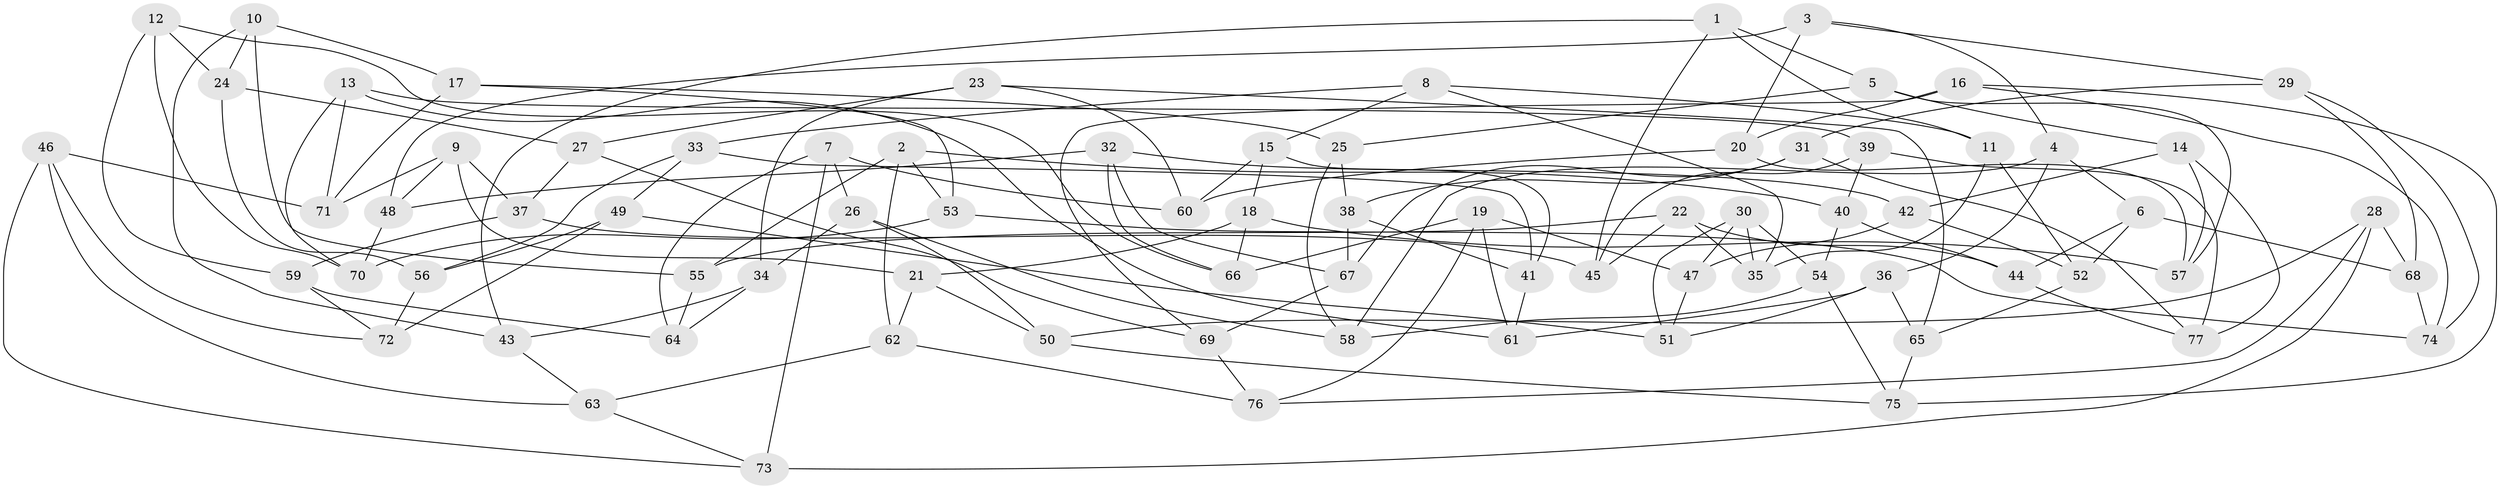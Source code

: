 // Generated by graph-tools (version 1.1) at 2025/27/03/09/25 03:27:02]
// undirected, 77 vertices, 154 edges
graph export_dot {
graph [start="1"]
  node [color=gray90,style=filled];
  1;
  2;
  3;
  4;
  5;
  6;
  7;
  8;
  9;
  10;
  11;
  12;
  13;
  14;
  15;
  16;
  17;
  18;
  19;
  20;
  21;
  22;
  23;
  24;
  25;
  26;
  27;
  28;
  29;
  30;
  31;
  32;
  33;
  34;
  35;
  36;
  37;
  38;
  39;
  40;
  41;
  42;
  43;
  44;
  45;
  46;
  47;
  48;
  49;
  50;
  51;
  52;
  53;
  54;
  55;
  56;
  57;
  58;
  59;
  60;
  61;
  62;
  63;
  64;
  65;
  66;
  67;
  68;
  69;
  70;
  71;
  72;
  73;
  74;
  75;
  76;
  77;
  1 -- 43;
  1 -- 11;
  1 -- 5;
  1 -- 45;
  2 -- 40;
  2 -- 62;
  2 -- 55;
  2 -- 53;
  3 -- 29;
  3 -- 20;
  3 -- 4;
  3 -- 48;
  4 -- 58;
  4 -- 36;
  4 -- 6;
  5 -- 57;
  5 -- 25;
  5 -- 14;
  6 -- 52;
  6 -- 44;
  6 -- 68;
  7 -- 73;
  7 -- 60;
  7 -- 64;
  7 -- 26;
  8 -- 11;
  8 -- 33;
  8 -- 35;
  8 -- 15;
  9 -- 48;
  9 -- 71;
  9 -- 21;
  9 -- 37;
  10 -- 24;
  10 -- 43;
  10 -- 55;
  10 -- 17;
  11 -- 52;
  11 -- 35;
  12 -- 24;
  12 -- 66;
  12 -- 59;
  12 -- 70;
  13 -- 70;
  13 -- 61;
  13 -- 71;
  13 -- 39;
  14 -- 57;
  14 -- 77;
  14 -- 42;
  15 -- 41;
  15 -- 60;
  15 -- 18;
  16 -- 74;
  16 -- 20;
  16 -- 75;
  16 -- 69;
  17 -- 25;
  17 -- 71;
  17 -- 53;
  18 -- 57;
  18 -- 66;
  18 -- 21;
  19 -- 66;
  19 -- 61;
  19 -- 47;
  19 -- 76;
  20 -- 60;
  20 -- 57;
  21 -- 50;
  21 -- 62;
  22 -- 35;
  22 -- 45;
  22 -- 55;
  22 -- 44;
  23 -- 65;
  23 -- 34;
  23 -- 60;
  23 -- 27;
  24 -- 56;
  24 -- 27;
  25 -- 38;
  25 -- 58;
  26 -- 50;
  26 -- 58;
  26 -- 34;
  27 -- 37;
  27 -- 69;
  28 -- 68;
  28 -- 76;
  28 -- 73;
  28 -- 50;
  29 -- 31;
  29 -- 74;
  29 -- 68;
  30 -- 51;
  30 -- 54;
  30 -- 35;
  30 -- 47;
  31 -- 38;
  31 -- 67;
  31 -- 77;
  32 -- 48;
  32 -- 42;
  32 -- 66;
  32 -- 67;
  33 -- 56;
  33 -- 41;
  33 -- 49;
  34 -- 43;
  34 -- 64;
  36 -- 51;
  36 -- 65;
  36 -- 61;
  37 -- 59;
  37 -- 45;
  38 -- 67;
  38 -- 41;
  39 -- 40;
  39 -- 77;
  39 -- 45;
  40 -- 44;
  40 -- 54;
  41 -- 61;
  42 -- 52;
  42 -- 47;
  43 -- 63;
  44 -- 77;
  46 -- 73;
  46 -- 72;
  46 -- 63;
  46 -- 71;
  47 -- 51;
  48 -- 70;
  49 -- 51;
  49 -- 72;
  49 -- 56;
  50 -- 75;
  52 -- 65;
  53 -- 70;
  53 -- 74;
  54 -- 58;
  54 -- 75;
  55 -- 64;
  56 -- 72;
  59 -- 64;
  59 -- 72;
  62 -- 63;
  62 -- 76;
  63 -- 73;
  65 -- 75;
  67 -- 69;
  68 -- 74;
  69 -- 76;
}
